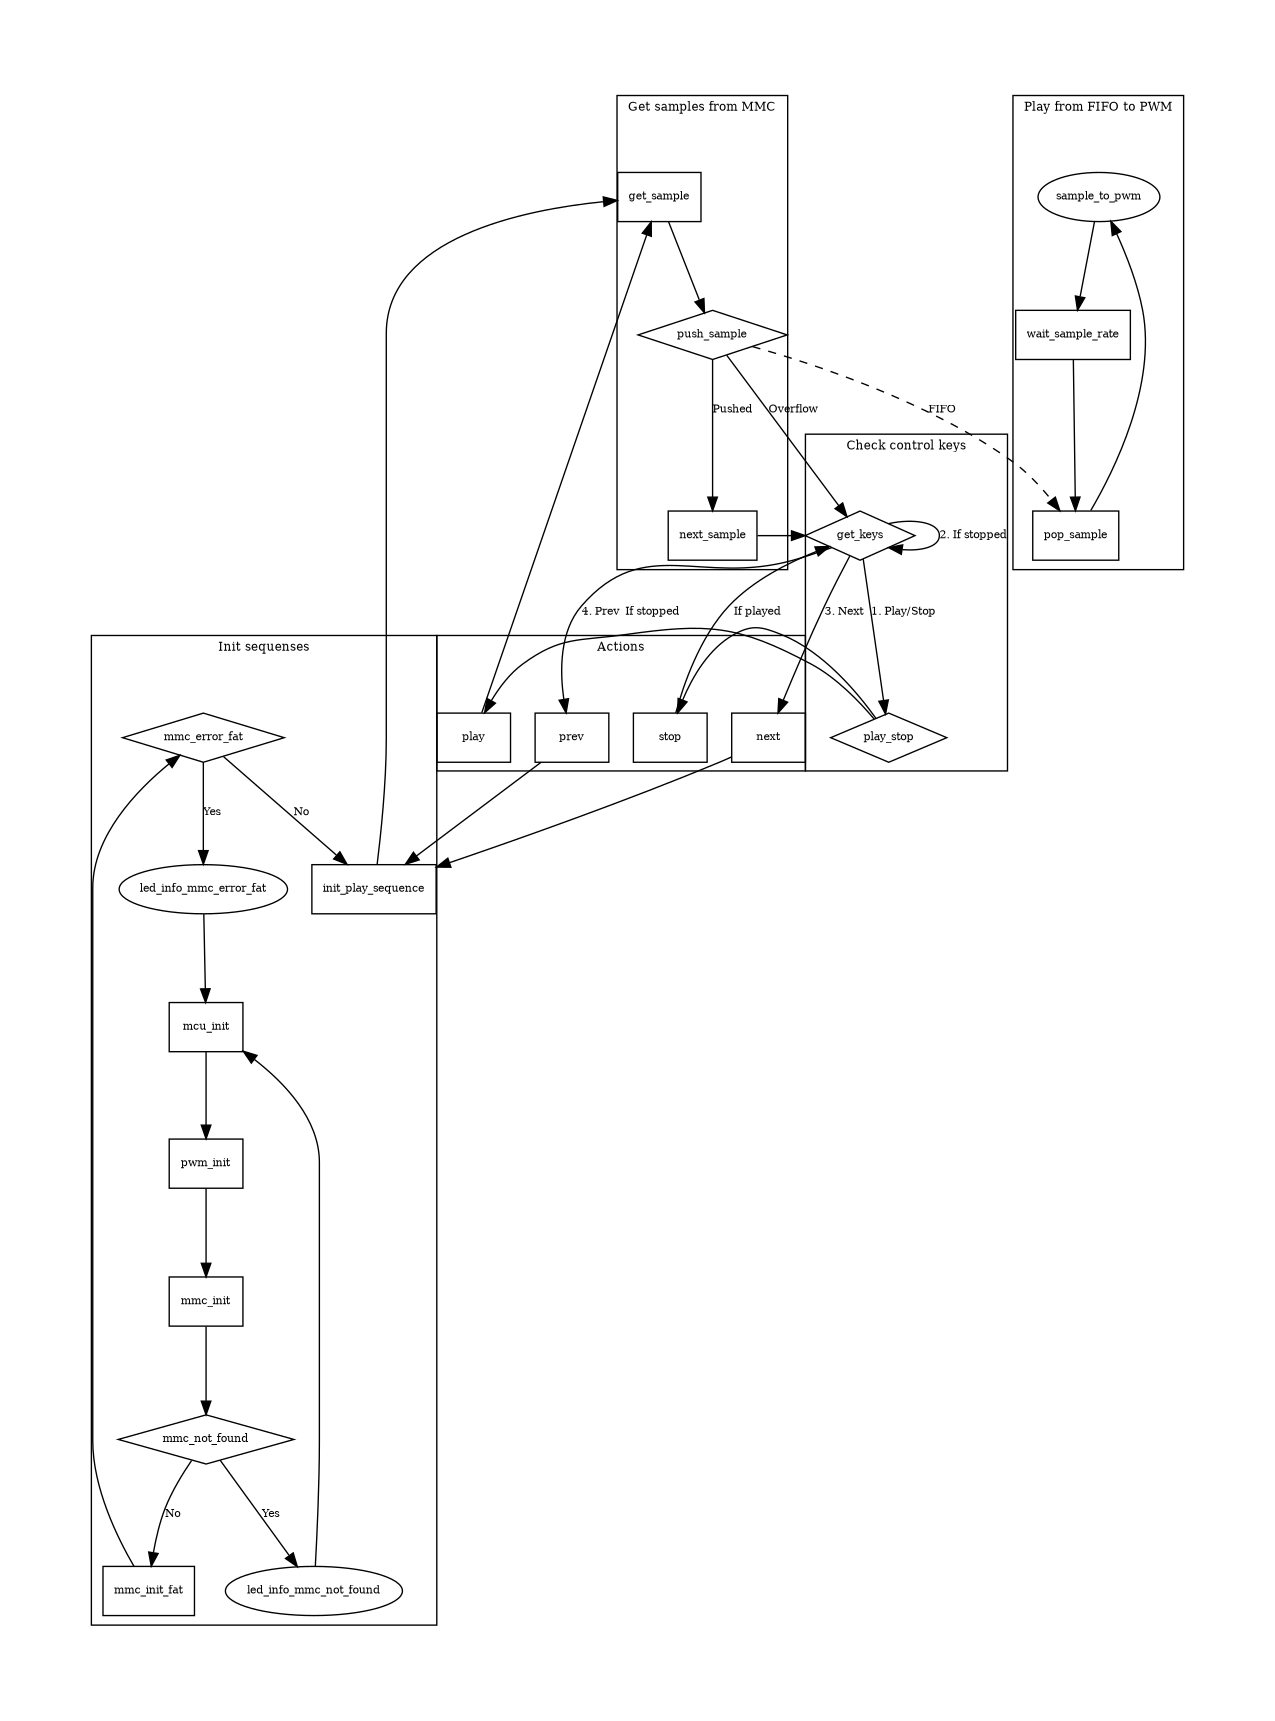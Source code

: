 digraph Steps {
    size="7.5,10.5"
    margin="0.5"
    ratio=fill
    fontsize=9

    node [shape="box" fontsize="8"]
    edge [fontsize="8"]

    init_play_sequence

    subgraph cluster_init {
        label="Init sequenses"

        mcu_init -> pwm_init -> mmc_init -> mmc_not_found

        mmc_not_found [shape=diamond]

        mmc_not_found -> led_info_mmc_not_found [label="Yes"]
        led_info_mmc_not_found -> mcu_init
        led_info_mmc_not_found [shape=ellipse]

        mmc_not_found -> mmc_init_fat [label="No"]

        mmc_error_fat [shape=diamond]
        mmc_init_fat -> mmc_error_fat

        mmc_error_fat -> led_info_mmc_error_fat [label="Yes"]
        led_info_mmc_error_fat -> mcu_init
        led_info_mmc_error_fat [shape=ellipse]

        mmc_error_fat -> init_play_sequence [label="No"]
    }


    subgraph cluster_samples {
        label="Get samples from MMC"
        get_sample
        next_sample
        push_sample [shape=diamond]

        get_sample -> push_sample
        push_sample -> next_sample [label="Pushed"]
    }

    init_play_sequence -> get_sample

    subgraph cluster_keys {
        label="Check control keys"
        get_keys [shape=diamond]

        play_stop [shape="diamond"]

        get_keys -> play_stop [label="1. Play/Stop"]
    }

    subgraph cluster_actions {
        label="Actions"
        play
        stop
        next
        prev
    }

    play_stop -> play [label="If stopped"]
    play_stop -> stop [label="If played"]
    get_keys -> get_keys [label="2. If stopped"]
    get_keys -> next [label="3. Next"]
    get_keys -> prev [label="4. Prev"]

    push_sample -> get_keys [label="Overflow"]
    next_sample -> get_keys

    play -> get_sample
    stop -> get_keys
    next -> init_play_sequence
    prev -> init_play_sequence


    subgraph cluster_playing {
        label="Play from FIFO to PWM"
        sample_to_pwm [shape=ellipse]
        pop_sample -> sample_to_pwm ->  wait_sample_rate -> pop_sample
    }

    push_sample -> pop_sample [style=dashed label="FIFO"]
}

